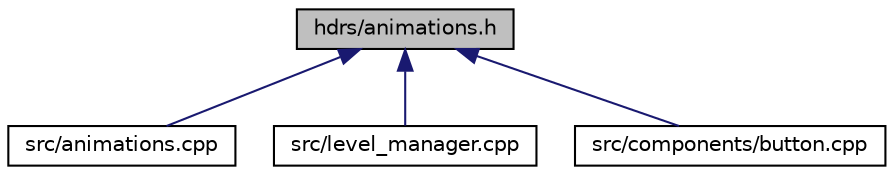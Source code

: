 digraph "hdrs/animations.h"
{
 // LATEX_PDF_SIZE
  edge [fontname="Helvetica",fontsize="10",labelfontname="Helvetica",labelfontsize="10"];
  node [fontname="Helvetica",fontsize="10",shape=record];
  Node1 [label="hdrs/animations.h",height=0.2,width=0.4,color="black", fillcolor="grey75", style="filled", fontcolor="black",tooltip=" "];
  Node1 -> Node2 [dir="back",color="midnightblue",fontsize="10",style="solid"];
  Node2 [label="src/animations.cpp",height=0.2,width=0.4,color="black", fillcolor="white", style="filled",URL="$animations_8cpp.html",tooltip=" "];
  Node1 -> Node3 [dir="back",color="midnightblue",fontsize="10",style="solid"];
  Node3 [label="src/level_manager.cpp",height=0.2,width=0.4,color="black", fillcolor="white", style="filled",URL="$level__manager_8cpp.html",tooltip=" "];
  Node1 -> Node4 [dir="back",color="midnightblue",fontsize="10",style="solid"];
  Node4 [label="src/components/button.cpp",height=0.2,width=0.4,color="black", fillcolor="white", style="filled",URL="$button_8cpp.html",tooltip=" "];
}
